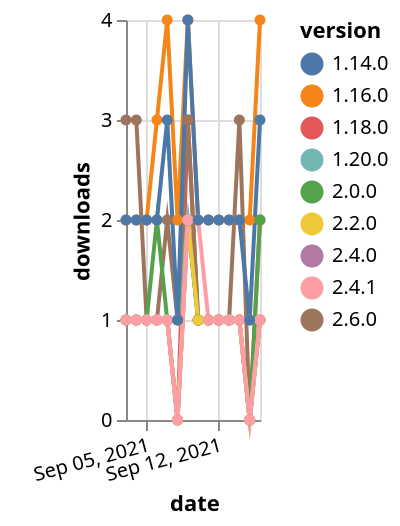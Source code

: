 {"$schema": "https://vega.github.io/schema/vega-lite/v5.json", "description": "A simple bar chart with embedded data.", "data": {"values": [{"date": "2021-09-03", "total": 364, "delta": 1, "version": "1.18.0"}, {"date": "2021-09-04", "total": 365, "delta": 1, "version": "1.18.0"}, {"date": "2021-09-05", "total": 366, "delta": 1, "version": "1.18.0"}, {"date": "2021-09-06", "total": 367, "delta": 1, "version": "1.18.0"}, {"date": "2021-09-07", "total": 368, "delta": 1, "version": "1.18.0"}, {"date": "2021-09-08", "total": 368, "delta": 0, "version": "1.18.0"}, {"date": "2021-09-09", "total": 371, "delta": 3, "version": "1.18.0"}, {"date": "2021-09-10", "total": 372, "delta": 1, "version": "1.18.0"}, {"date": "2021-09-11", "total": 373, "delta": 1, "version": "1.18.0"}, {"date": "2021-09-12", "total": 374, "delta": 1, "version": "1.18.0"}, {"date": "2021-09-13", "total": 375, "delta": 1, "version": "1.18.0"}, {"date": "2021-09-14", "total": 376, "delta": 1, "version": "1.18.0"}, {"date": "2021-09-15", "total": 376, "delta": 0, "version": "1.18.0"}, {"date": "2021-09-16", "total": 378, "delta": 2, "version": "1.18.0"}, {"date": "2021-09-03", "total": 275, "delta": 1, "version": "2.4.0"}, {"date": "2021-09-04", "total": 276, "delta": 1, "version": "2.4.0"}, {"date": "2021-09-05", "total": 277, "delta": 1, "version": "2.4.0"}, {"date": "2021-09-06", "total": 278, "delta": 1, "version": "2.4.0"}, {"date": "2021-09-07", "total": 279, "delta": 1, "version": "2.4.0"}, {"date": "2021-09-08", "total": 279, "delta": 0, "version": "2.4.0"}, {"date": "2021-09-09", "total": 281, "delta": 2, "version": "2.4.0"}, {"date": "2021-09-10", "total": 282, "delta": 1, "version": "2.4.0"}, {"date": "2021-09-11", "total": 283, "delta": 1, "version": "2.4.0"}, {"date": "2021-09-12", "total": 284, "delta": 1, "version": "2.4.0"}, {"date": "2021-09-13", "total": 285, "delta": 1, "version": "2.4.0"}, {"date": "2021-09-14", "total": 286, "delta": 1, "version": "2.4.0"}, {"date": "2021-09-15", "total": 286, "delta": 0, "version": "2.4.0"}, {"date": "2021-09-16", "total": 287, "delta": 1, "version": "2.4.0"}, {"date": "2021-09-03", "total": 226, "delta": 1, "version": "1.20.0"}, {"date": "2021-09-04", "total": 227, "delta": 1, "version": "1.20.0"}, {"date": "2021-09-05", "total": 228, "delta": 1, "version": "1.20.0"}, {"date": "2021-09-06", "total": 229, "delta": 1, "version": "1.20.0"}, {"date": "2021-09-07", "total": 230, "delta": 1, "version": "1.20.0"}, {"date": "2021-09-08", "total": 231, "delta": 1, "version": "1.20.0"}, {"date": "2021-09-09", "total": 233, "delta": 2, "version": "1.20.0"}, {"date": "2021-09-10", "total": 234, "delta": 1, "version": "1.20.0"}, {"date": "2021-09-11", "total": 235, "delta": 1, "version": "1.20.0"}, {"date": "2021-09-12", "total": 236, "delta": 1, "version": "1.20.0"}, {"date": "2021-09-13", "total": 237, "delta": 1, "version": "1.20.0"}, {"date": "2021-09-14", "total": 238, "delta": 1, "version": "1.20.0"}, {"date": "2021-09-15", "total": 239, "delta": 1, "version": "1.20.0"}, {"date": "2021-09-16", "total": 240, "delta": 1, "version": "1.20.0"}, {"date": "2021-09-03", "total": 2557, "delta": 2, "version": "1.16.0"}, {"date": "2021-09-04", "total": 2559, "delta": 2, "version": "1.16.0"}, {"date": "2021-09-05", "total": 2561, "delta": 2, "version": "1.16.0"}, {"date": "2021-09-06", "total": 2564, "delta": 3, "version": "1.16.0"}, {"date": "2021-09-07", "total": 2568, "delta": 4, "version": "1.16.0"}, {"date": "2021-09-08", "total": 2570, "delta": 2, "version": "1.16.0"}, {"date": "2021-09-09", "total": 2574, "delta": 4, "version": "1.16.0"}, {"date": "2021-09-10", "total": 2576, "delta": 2, "version": "1.16.0"}, {"date": "2021-09-11", "total": 2578, "delta": 2, "version": "1.16.0"}, {"date": "2021-09-12", "total": 2580, "delta": 2, "version": "1.16.0"}, {"date": "2021-09-13", "total": 2582, "delta": 2, "version": "1.16.0"}, {"date": "2021-09-14", "total": 2584, "delta": 2, "version": "1.16.0"}, {"date": "2021-09-15", "total": 2586, "delta": 2, "version": "1.16.0"}, {"date": "2021-09-16", "total": 2590, "delta": 4, "version": "1.16.0"}, {"date": "2021-09-03", "total": 133, "delta": 3, "version": "2.6.0"}, {"date": "2021-09-04", "total": 136, "delta": 3, "version": "2.6.0"}, {"date": "2021-09-05", "total": 137, "delta": 1, "version": "2.6.0"}, {"date": "2021-09-06", "total": 138, "delta": 1, "version": "2.6.0"}, {"date": "2021-09-07", "total": 140, "delta": 2, "version": "2.6.0"}, {"date": "2021-09-08", "total": 141, "delta": 1, "version": "2.6.0"}, {"date": "2021-09-09", "total": 144, "delta": 3, "version": "2.6.0"}, {"date": "2021-09-10", "total": 145, "delta": 1, "version": "2.6.0"}, {"date": "2021-09-11", "total": 146, "delta": 1, "version": "2.6.0"}, {"date": "2021-09-12", "total": 147, "delta": 1, "version": "2.6.0"}, {"date": "2021-09-13", "total": 148, "delta": 1, "version": "2.6.0"}, {"date": "2021-09-14", "total": 151, "delta": 3, "version": "2.6.0"}, {"date": "2021-09-15", "total": 151, "delta": 0, "version": "2.6.0"}, {"date": "2021-09-16", "total": 152, "delta": 1, "version": "2.6.0"}, {"date": "2021-09-03", "total": 390, "delta": 1, "version": "2.0.0"}, {"date": "2021-09-04", "total": 391, "delta": 1, "version": "2.0.0"}, {"date": "2021-09-05", "total": 392, "delta": 1, "version": "2.0.0"}, {"date": "2021-09-06", "total": 394, "delta": 2, "version": "2.0.0"}, {"date": "2021-09-07", "total": 395, "delta": 1, "version": "2.0.0"}, {"date": "2021-09-08", "total": 395, "delta": 0, "version": "2.0.0"}, {"date": "2021-09-09", "total": 397, "delta": 2, "version": "2.0.0"}, {"date": "2021-09-10", "total": 398, "delta": 1, "version": "2.0.0"}, {"date": "2021-09-11", "total": 399, "delta": 1, "version": "2.0.0"}, {"date": "2021-09-12", "total": 400, "delta": 1, "version": "2.0.0"}, {"date": "2021-09-13", "total": 401, "delta": 1, "version": "2.0.0"}, {"date": "2021-09-14", "total": 402, "delta": 1, "version": "2.0.0"}, {"date": "2021-09-15", "total": 402, "delta": 0, "version": "2.0.0"}, {"date": "2021-09-16", "total": 404, "delta": 2, "version": "2.0.0"}, {"date": "2021-09-03", "total": 184, "delta": 1, "version": "2.2.0"}, {"date": "2021-09-04", "total": 185, "delta": 1, "version": "2.2.0"}, {"date": "2021-09-05", "total": 186, "delta": 1, "version": "2.2.0"}, {"date": "2021-09-06", "total": 187, "delta": 1, "version": "2.2.0"}, {"date": "2021-09-07", "total": 188, "delta": 1, "version": "2.2.0"}, {"date": "2021-09-08", "total": 188, "delta": 0, "version": "2.2.0"}, {"date": "2021-09-09", "total": 190, "delta": 2, "version": "2.2.0"}, {"date": "2021-09-10", "total": 191, "delta": 1, "version": "2.2.0"}, {"date": "2021-09-11", "total": 192, "delta": 1, "version": "2.2.0"}, {"date": "2021-09-12", "total": 193, "delta": 1, "version": "2.2.0"}, {"date": "2021-09-13", "total": 194, "delta": 1, "version": "2.2.0"}, {"date": "2021-09-14", "total": 195, "delta": 1, "version": "2.2.0"}, {"date": "2021-09-15", "total": 195, "delta": 0, "version": "2.2.0"}, {"date": "2021-09-16", "total": 196, "delta": 1, "version": "2.2.0"}, {"date": "2021-09-03", "total": 147, "delta": 1, "version": "2.4.1"}, {"date": "2021-09-04", "total": 148, "delta": 1, "version": "2.4.1"}, {"date": "2021-09-05", "total": 149, "delta": 1, "version": "2.4.1"}, {"date": "2021-09-06", "total": 150, "delta": 1, "version": "2.4.1"}, {"date": "2021-09-07", "total": 151, "delta": 1, "version": "2.4.1"}, {"date": "2021-09-08", "total": 151, "delta": 0, "version": "2.4.1"}, {"date": "2021-09-09", "total": 153, "delta": 2, "version": "2.4.1"}, {"date": "2021-09-10", "total": 155, "delta": 2, "version": "2.4.1"}, {"date": "2021-09-11", "total": 156, "delta": 1, "version": "2.4.1"}, {"date": "2021-09-12", "total": 157, "delta": 1, "version": "2.4.1"}, {"date": "2021-09-13", "total": 158, "delta": 1, "version": "2.4.1"}, {"date": "2021-09-14", "total": 159, "delta": 1, "version": "2.4.1"}, {"date": "2021-09-15", "total": 159, "delta": 0, "version": "2.4.1"}, {"date": "2021-09-16", "total": 160, "delta": 1, "version": "2.4.1"}, {"date": "2021-09-03", "total": 2357, "delta": 2, "version": "1.14.0"}, {"date": "2021-09-04", "total": 2359, "delta": 2, "version": "1.14.0"}, {"date": "2021-09-05", "total": 2361, "delta": 2, "version": "1.14.0"}, {"date": "2021-09-06", "total": 2363, "delta": 2, "version": "1.14.0"}, {"date": "2021-09-07", "total": 2366, "delta": 3, "version": "1.14.0"}, {"date": "2021-09-08", "total": 2367, "delta": 1, "version": "1.14.0"}, {"date": "2021-09-09", "total": 2371, "delta": 4, "version": "1.14.0"}, {"date": "2021-09-10", "total": 2373, "delta": 2, "version": "1.14.0"}, {"date": "2021-09-11", "total": 2375, "delta": 2, "version": "1.14.0"}, {"date": "2021-09-12", "total": 2377, "delta": 2, "version": "1.14.0"}, {"date": "2021-09-13", "total": 2379, "delta": 2, "version": "1.14.0"}, {"date": "2021-09-14", "total": 2381, "delta": 2, "version": "1.14.0"}, {"date": "2021-09-15", "total": 2382, "delta": 1, "version": "1.14.0"}, {"date": "2021-09-16", "total": 2385, "delta": 3, "version": "1.14.0"}]}, "width": "container", "mark": {"type": "line", "point": {"filled": true}}, "encoding": {"x": {"field": "date", "type": "temporal", "timeUnit": "yearmonthdate", "title": "date", "axis": {"labelAngle": -15}}, "y": {"field": "delta", "type": "quantitative", "title": "downloads"}, "color": {"field": "version", "type": "nominal"}, "tooltip": {"field": "delta"}}}